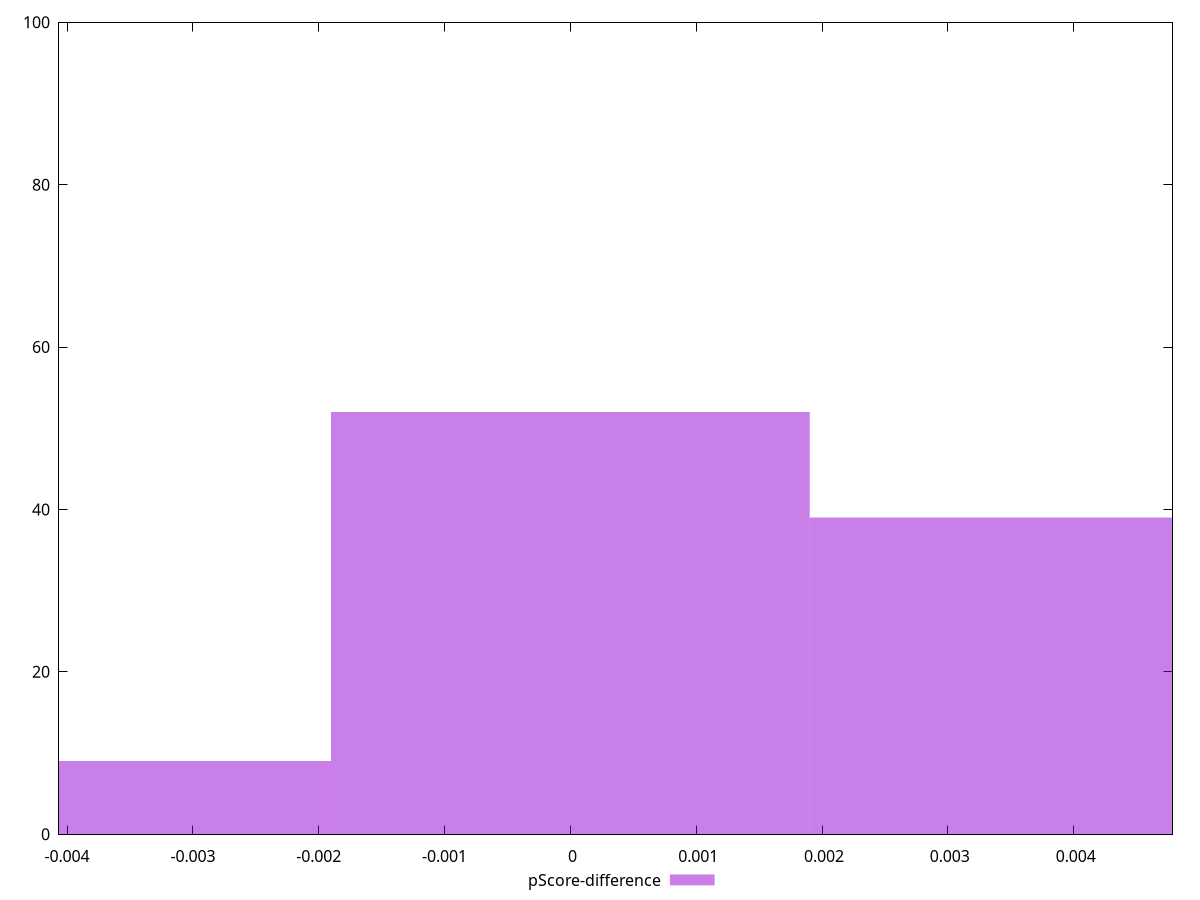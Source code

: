 reset

$pScoreDifference <<EOF
0 52
0.003804674326035652 39
-0.003804674326035652 9
EOF

set key outside below
set boxwidth 0.003804674326035652
set xrange [-0.004064201204456719:0.004785303932042351]
set yrange [0:100]
set trange [0:100]
set style fill transparent solid 0.5 noborder
set terminal svg size 640, 490 enhanced background rgb 'white'
set output "reports/report_00032_2021-02-25T10-28-15.087Z/bootup-time/samples/music/pScore-difference/histogram.svg"

plot $pScoreDifference title "pScore-difference" with boxes

reset
